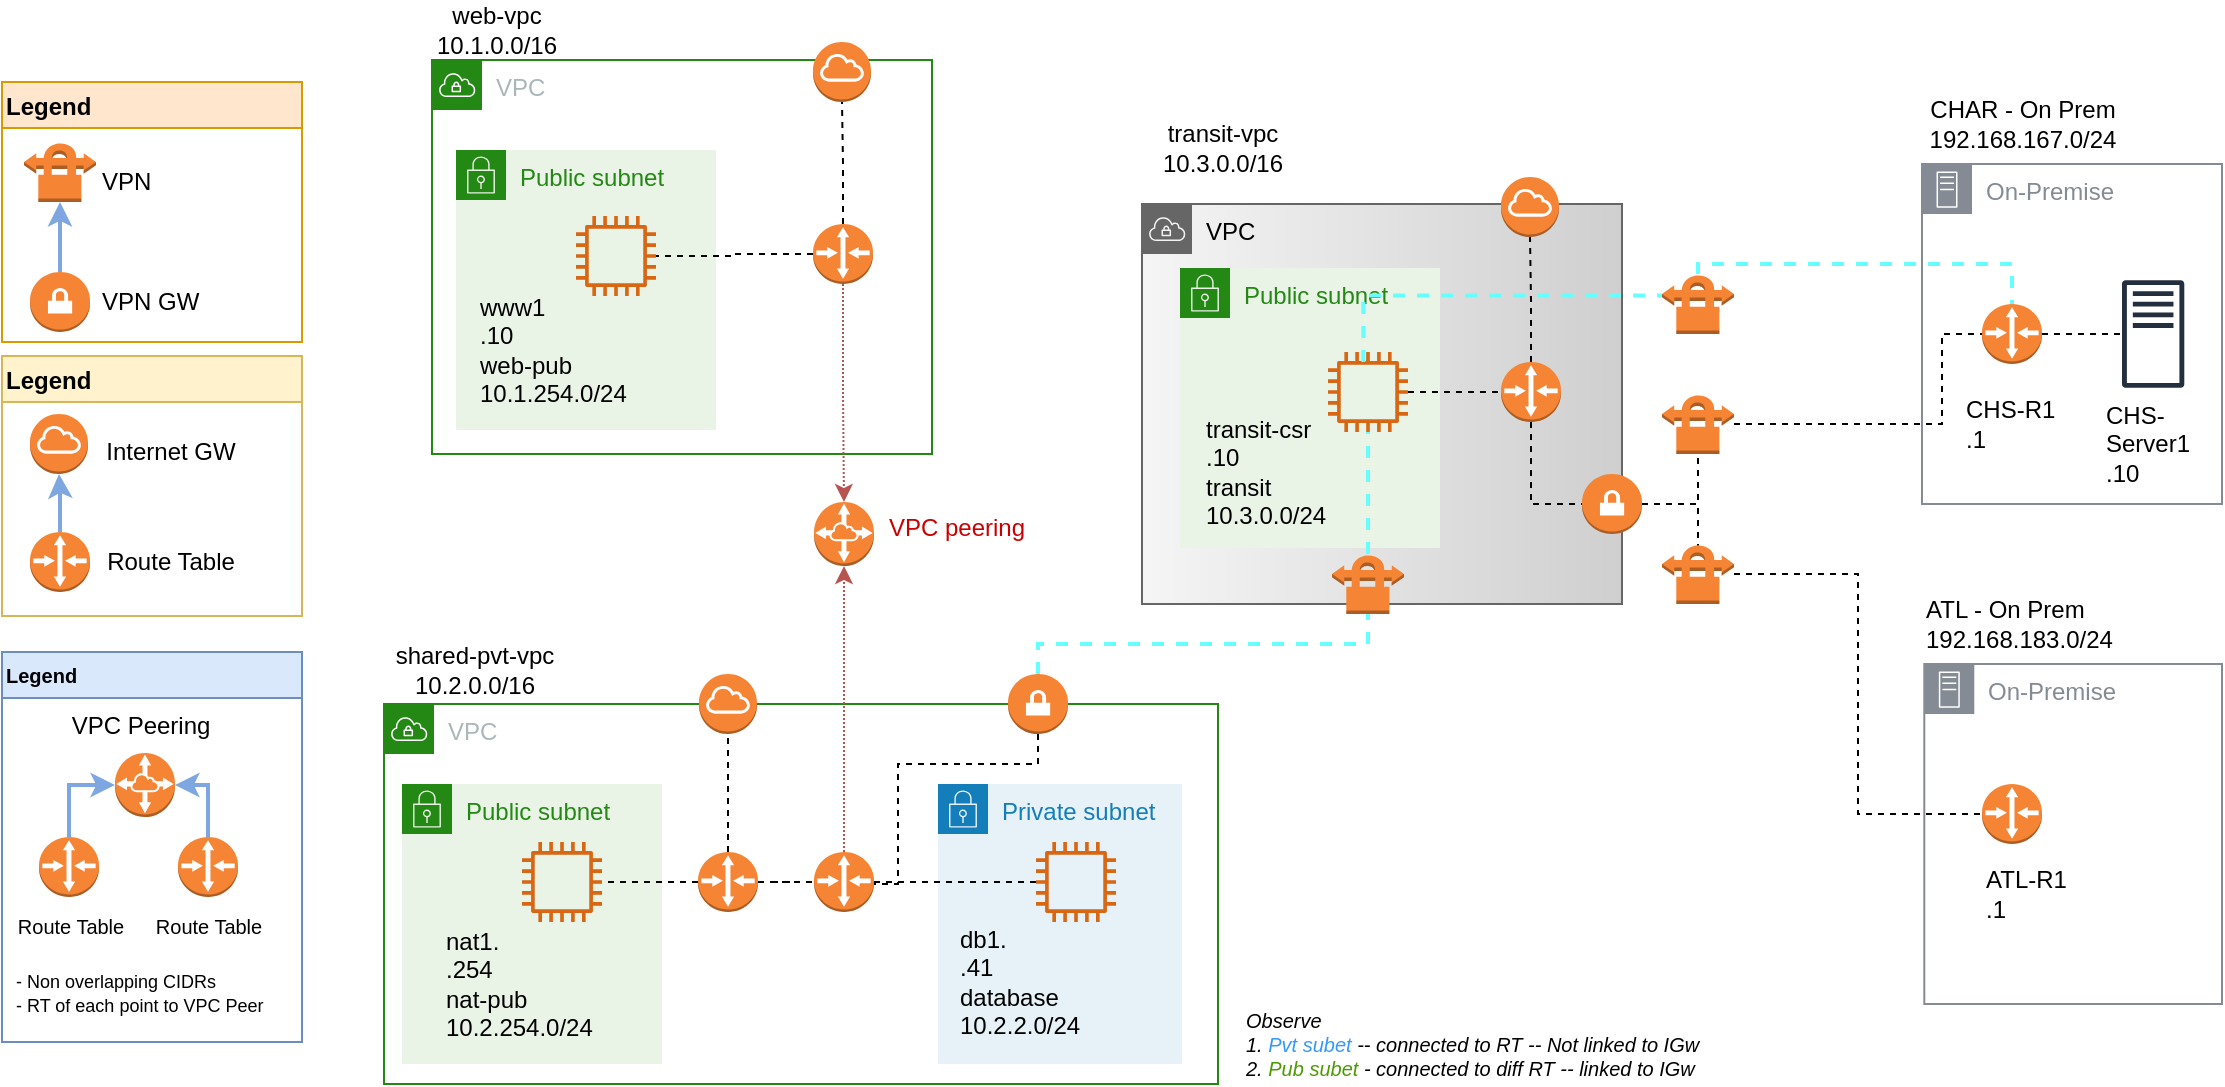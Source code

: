 <mxfile version="14.6.13" type="device"><diagram id="2Oh8EFU7L_QY4NRLZdNJ" name="Page-1"><mxGraphModel dx="992" dy="593" grid="1" gridSize="10" guides="1" tooltips="1" connect="1" arrows="1" fold="1" page="1" pageScale="1" pageWidth="827" pageHeight="1169" math="0" shadow="0"><root><mxCell id="0"/><mxCell id="1" parent="0"/><mxCell id="4XXF31JkX6dAyXzJNBhy-31" value="VPC" style="points=[[0,0],[0.25,0],[0.5,0],[0.75,0],[1,0],[1,0.25],[1,0.5],[1,0.75],[1,1],[0.75,1],[0.5,1],[0.25,1],[0,1],[0,0.75],[0,0.5],[0,0.25]];outlineConnect=0;html=1;whiteSpace=wrap;fontSize=12;fontStyle=0;shape=mxgraph.aws4.group;grIcon=mxgraph.aws4.group_vpc;strokeColor=#666666;verticalAlign=top;align=left;spacingLeft=30;dashed=0;fillColor=#f5f5f5;gradientDirection=east;gradientColor=#CFCFCF;" parent="1" vertex="1"><mxGeometry x="640" y="180" width="240" height="200" as="geometry"/></mxCell><mxCell id="4XXF31JkX6dAyXzJNBhy-118" value="Public subnet" style="points=[[0,0],[0.25,0],[0.5,0],[0.75,0],[1,0],[1,0.25],[1,0.5],[1,0.75],[1,1],[0.75,1],[0.5,1],[0.25,1],[0,1],[0,0.75],[0,0.5],[0,0.25]];outlineConnect=0;gradientColor=none;html=1;whiteSpace=wrap;fontSize=12;fontStyle=0;shape=mxgraph.aws4.group;grIcon=mxgraph.aws4.group_security_group;grStroke=0;strokeColor=#248814;fillColor=#E9F3E6;verticalAlign=top;align=left;spacingLeft=30;fontColor=#248814;dashed=0;" parent="1" vertex="1"><mxGeometry x="659" y="212" width="130" height="140" as="geometry"/></mxCell><mxCell id="4XXF31JkX6dAyXzJNBhy-96" value="Public subnet" style="points=[[0,0],[0.25,0],[0.5,0],[0.75,0],[1,0],[1,0.25],[1,0.5],[1,0.75],[1,1],[0.75,1],[0.5,1],[0.25,1],[0,1],[0,0.75],[0,0.5],[0,0.25]];outlineConnect=0;gradientColor=none;html=1;whiteSpace=wrap;fontSize=12;fontStyle=0;shape=mxgraph.aws4.group;grIcon=mxgraph.aws4.group_security_group;grStroke=0;strokeColor=#248814;fillColor=#E9F3E6;verticalAlign=top;align=left;spacingLeft=30;fontColor=#248814;dashed=0;" parent="1" vertex="1"><mxGeometry x="297" y="153" width="130" height="140" as="geometry"/></mxCell><mxCell id="4XXF31JkX6dAyXzJNBhy-3" value="VPC" style="points=[[0,0],[0.25,0],[0.5,0],[0.75,0],[1,0],[1,0.25],[1,0.5],[1,0.75],[1,1],[0.75,1],[0.5,1],[0.25,1],[0,1],[0,0.75],[0,0.5],[0,0.25]];outlineConnect=0;gradientColor=none;html=1;whiteSpace=wrap;fontSize=12;fontStyle=0;shape=mxgraph.aws4.group;grIcon=mxgraph.aws4.group_vpc;strokeColor=#248814;fillColor=none;verticalAlign=top;align=left;spacingLeft=30;fontColor=#AAB7B8;dashed=0;" parent="1" vertex="1"><mxGeometry x="261" y="430" width="417" height="190" as="geometry"/></mxCell><mxCell id="4XXF31JkX6dAyXzJNBhy-2" value="VPC" style="points=[[0,0],[0.25,0],[0.5,0],[0.75,0],[1,0],[1,0.25],[1,0.5],[1,0.75],[1,1],[0.75,1],[0.5,1],[0.25,1],[0,1],[0,0.75],[0,0.5],[0,0.25]];outlineConnect=0;gradientColor=none;html=1;whiteSpace=wrap;fontSize=12;fontStyle=0;shape=mxgraph.aws4.group;grIcon=mxgraph.aws4.group_vpc;strokeColor=#248814;fillColor=none;verticalAlign=top;align=left;spacingLeft=30;fontColor=#AAB7B8;dashed=0;" parent="1" vertex="1"><mxGeometry x="285" y="108" width="250" height="197" as="geometry"/></mxCell><mxCell id="4XXF31JkX6dAyXzJNBhy-4" value="web-vpc&lt;br&gt;10.1.0.0/16" style="text;html=1;align=center;verticalAlign=middle;resizable=0;points=[];autosize=1;strokeColor=none;" parent="1" vertex="1"><mxGeometry x="277" y="78" width="80" height="30" as="geometry"/></mxCell><mxCell id="4XXF31JkX6dAyXzJNBhy-5" value="shared-pvt-vpc&lt;br&gt;10.2.0.0/16" style="text;html=1;align=center;verticalAlign=middle;resizable=0;points=[];autosize=1;strokeColor=none;" parent="1" vertex="1"><mxGeometry x="261" y="397.5" width="90" height="30" as="geometry"/></mxCell><mxCell id="4XXF31JkX6dAyXzJNBhy-28" value="" style="edgeStyle=orthogonalEdgeStyle;rounded=0;orthogonalLoop=1;jettySize=auto;html=1;dashed=1;endArrow=none;endFill=0;" parent="1" source="4XXF31JkX6dAyXzJNBhy-8" target="4XXF31JkX6dAyXzJNBhy-97" edge="1"><mxGeometry relative="1" as="geometry"><mxPoint x="420" y="203" as="targetPoint"/></mxGeometry></mxCell><mxCell id="4XXF31JkX6dAyXzJNBhy-29" value="" style="edgeStyle=orthogonalEdgeStyle;rounded=0;orthogonalLoop=1;jettySize=auto;html=1;dashed=1;endArrow=none;endFill=0;" parent="1" source="4XXF31JkX6dAyXzJNBhy-8" target="4XXF31JkX6dAyXzJNBhy-10" edge="1"><mxGeometry relative="1" as="geometry"/></mxCell><mxCell id="4XXF31JkX6dAyXzJNBhy-113" style="edgeStyle=orthogonalEdgeStyle;rounded=0;jumpSize=3;orthogonalLoop=1;jettySize=auto;html=1;entryX=0.5;entryY=0;entryDx=0;entryDy=0;entryPerimeter=0;endArrow=classic;endFill=1;strokeColor=#b85450;strokeWidth=1;dashed=1;dashPattern=1 1;fillColor=#f8cecc;" parent="1" source="4XXF31JkX6dAyXzJNBhy-8" target="4XXF31JkX6dAyXzJNBhy-79" edge="1"><mxGeometry relative="1" as="geometry"/></mxCell><mxCell id="4XXF31JkX6dAyXzJNBhy-8" value="" style="outlineConnect=0;dashed=0;verticalLabelPosition=bottom;verticalAlign=top;align=center;html=1;shape=mxgraph.aws3.router;fillColor=#F58534;gradientColor=none;" parent="1" vertex="1"><mxGeometry x="475.5" y="190" width="30" height="30" as="geometry"/></mxCell><mxCell id="4XXF31JkX6dAyXzJNBhy-9" value="www1&lt;br&gt;.10&lt;br&gt;web-pub&lt;br&gt;10.1.254.0/24" style="text;html=1;align=left;verticalAlign=middle;resizable=0;points=[];autosize=1;strokeColor=none;" parent="1" vertex="1"><mxGeometry x="307" y="223" width="90" height="60" as="geometry"/></mxCell><mxCell id="4XXF31JkX6dAyXzJNBhy-10" value="" style="outlineConnect=0;dashed=0;verticalLabelPosition=bottom;verticalAlign=top;align=center;html=1;shape=mxgraph.aws3.internet_gateway;fillColor=#F58534;gradientColor=none;" parent="1" vertex="1"><mxGeometry x="475.5" y="99" width="29" height="30" as="geometry"/></mxCell><mxCell id="4XXF31JkX6dAyXzJNBhy-100" value="" style="edgeStyle=orthogonalEdgeStyle;rounded=0;jumpSize=3;orthogonalLoop=1;jettySize=auto;html=1;endArrow=classic;endFill=1;strokeWidth=2;entryX=0.5;entryY=1;entryDx=0;entryDy=0;entryPerimeter=0;strokeColor=#7EA6E0;" parent="1" source="4XXF31JkX6dAyXzJNBhy-17" target="4XXF31JkX6dAyXzJNBhy-36" edge="1"><mxGeometry relative="1" as="geometry"/></mxCell><mxCell id="4XXF31JkX6dAyXzJNBhy-17" value="" style="outlineConnect=0;dashed=0;verticalLabelPosition=bottom;verticalAlign=top;align=center;html=1;shape=mxgraph.aws3.vpn_gateway;fillColor=#F58534;gradientColor=none;" parent="1" vertex="1"><mxGeometry x="84" y="214" width="30" height="30" as="geometry"/></mxCell><mxCell id="4XXF31JkX6dAyXzJNBhy-18" value="VPN GW" style="text;html=1;align=left;verticalAlign=middle;resizable=0;points=[];autosize=1;strokeColor=none;" parent="1" vertex="1"><mxGeometry x="118" y="219" width="60" height="20" as="geometry"/></mxCell><mxCell id="4XXF31JkX6dAyXzJNBhy-23" value="" style="edgeStyle=orthogonalEdgeStyle;rounded=0;orthogonalLoop=1;jettySize=auto;html=1;dashed=1;endFill=0;endArrow=none;" parent="1" source="4XXF31JkX6dAyXzJNBhy-19" target="4XXF31JkX6dAyXzJNBhy-21" edge="1"><mxGeometry relative="1" as="geometry"><Array as="points"><mxPoint x="588" y="460"/><mxPoint x="518" y="460"/><mxPoint x="518" y="520"/></Array></mxGeometry></mxCell><mxCell id="4XXF31JkX6dAyXzJNBhy-70" style="edgeStyle=orthogonalEdgeStyle;rounded=0;orthogonalLoop=1;jettySize=auto;html=1;entryX=0.5;entryY=1;entryDx=0;entryDy=0;entryPerimeter=0;dashed=1;endArrow=none;endFill=0;strokeColor=#66FFFF;strokeWidth=2;exitX=0.5;exitY=0;exitDx=0;exitDy=0;exitPerimeter=0;" parent="1" source="4XXF31JkX6dAyXzJNBhy-19" target="4XXF31JkX6dAyXzJNBhy-69" edge="1"><mxGeometry relative="1" as="geometry"><Array as="points"><mxPoint x="588" y="400"/><mxPoint x="753" y="400"/></Array></mxGeometry></mxCell><mxCell id="4XXF31JkX6dAyXzJNBhy-19" value="" style="outlineConnect=0;dashed=0;verticalLabelPosition=bottom;verticalAlign=top;align=center;html=1;shape=mxgraph.aws3.vpn_gateway;fillColor=#F58534;gradientColor=none;" parent="1" vertex="1"><mxGeometry x="573" y="415" width="30" height="30" as="geometry"/></mxCell><mxCell id="4XXF31JkX6dAyXzJNBhy-24" value="" style="edgeStyle=orthogonalEdgeStyle;rounded=0;orthogonalLoop=1;jettySize=auto;html=1;endArrow=none;endFill=0;dashed=1;" parent="1" source="4XXF31JkX6dAyXzJNBhy-20" target="4XXF31JkX6dAyXzJNBhy-21" edge="1"><mxGeometry relative="1" as="geometry"/></mxCell><mxCell id="4XXF31JkX6dAyXzJNBhy-30" value="" style="edgeStyle=orthogonalEdgeStyle;rounded=0;orthogonalLoop=1;jettySize=auto;html=1;dashed=1;endArrow=none;endFill=0;" parent="1" source="4XXF31JkX6dAyXzJNBhy-20" target="4XXF31JkX6dAyXzJNBhy-22" edge="1"><mxGeometry relative="1" as="geometry"/></mxCell><mxCell id="4XXF31JkX6dAyXzJNBhy-20" value="" style="outlineConnect=0;dashed=0;verticalLabelPosition=bottom;verticalAlign=top;align=center;html=1;shape=mxgraph.aws3.router;fillColor=#F58534;gradientColor=none;" parent="1" vertex="1"><mxGeometry x="418" y="504" width="30" height="30" as="geometry"/></mxCell><mxCell id="4XXF31JkX6dAyXzJNBhy-112" style="edgeStyle=orthogonalEdgeStyle;rounded=0;jumpSize=3;orthogonalLoop=1;jettySize=auto;html=1;entryX=0.5;entryY=1;entryDx=0;entryDy=0;entryPerimeter=0;endArrow=classic;endFill=1;strokeWidth=1;strokeColor=#b85450;dashed=1;dashPattern=1 1;fillColor=#f8cecc;" parent="1" source="4XXF31JkX6dAyXzJNBhy-21" target="4XXF31JkX6dAyXzJNBhy-79" edge="1"><mxGeometry relative="1" as="geometry"/></mxCell><mxCell id="4XXF31JkX6dAyXzJNBhy-21" value="" style="outlineConnect=0;dashed=0;verticalLabelPosition=bottom;verticalAlign=top;align=center;html=1;shape=mxgraph.aws3.router;fillColor=#F58534;gradientColor=none;" parent="1" vertex="1"><mxGeometry x="476" y="504" width="30" height="30" as="geometry"/></mxCell><mxCell id="4XXF31JkX6dAyXzJNBhy-22" value="" style="outlineConnect=0;dashed=0;verticalLabelPosition=bottom;verticalAlign=top;align=center;html=1;shape=mxgraph.aws3.internet_gateway;fillColor=#F58534;gradientColor=none;" parent="1" vertex="1"><mxGeometry x="418.5" y="415" width="29" height="30" as="geometry"/></mxCell><mxCell id="4XXF31JkX6dAyXzJNBhy-32" value="transit-vpc&lt;br&gt;10.3.0.0/16" style="text;html=1;align=center;verticalAlign=middle;resizable=0;points=[];autosize=1;strokeColor=none;" parent="1" vertex="1"><mxGeometry x="640" y="136.5" width="80" height="30" as="geometry"/></mxCell><mxCell id="4XXF31JkX6dAyXzJNBhy-36" value="" style="outlineConnect=0;dashed=0;verticalLabelPosition=bottom;verticalAlign=top;align=center;html=1;shape=mxgraph.aws3.vpn_connection;fillColor=#F58534;gradientColor=none;" parent="1" vertex="1"><mxGeometry x="81" y="149" width="36" height="30" as="geometry"/></mxCell><mxCell id="4XXF31JkX6dAyXzJNBhy-37" value="VPN" style="text;html=1;align=left;verticalAlign=middle;resizable=0;points=[];autosize=1;strokeColor=none;" parent="1" vertex="1"><mxGeometry x="118" y="159" width="40" height="20" as="geometry"/></mxCell><mxCell id="4XXF31JkX6dAyXzJNBhy-68" style="edgeStyle=orthogonalEdgeStyle;rounded=0;orthogonalLoop=1;jettySize=auto;html=1;entryX=0;entryY=0.5;entryDx=0;entryDy=0;entryPerimeter=0;dashed=1;endArrow=none;endFill=0;" parent="1" source="4XXF31JkX6dAyXzJNBhy-39" target="4XXF31JkX6dAyXzJNBhy-47" edge="1"><mxGeometry relative="1" as="geometry"/></mxCell><mxCell id="4XXF31JkX6dAyXzJNBhy-39" value="" style="outlineConnect=0;dashed=0;verticalLabelPosition=bottom;verticalAlign=top;align=center;html=1;shape=mxgraph.aws3.vpn_connection;fillColor=#F58534;gradientColor=none;" parent="1" vertex="1"><mxGeometry x="900" y="350" width="36" height="30" as="geometry"/></mxCell><mxCell id="4XXF31JkX6dAyXzJNBhy-101" value="" style="edgeStyle=orthogonalEdgeStyle;rounded=0;jumpSize=3;orthogonalLoop=1;jettySize=auto;html=1;endArrow=classic;endFill=1;strokeColor=#7EA6E0;strokeWidth=2;entryX=0.5;entryY=1;entryDx=0;entryDy=0;entryPerimeter=0;" parent="1" source="4XXF31JkX6dAyXzJNBhy-40" target="4XXF31JkX6dAyXzJNBhy-49" edge="1"><mxGeometry relative="1" as="geometry"/></mxCell><mxCell id="4XXF31JkX6dAyXzJNBhy-40" value="" style="outlineConnect=0;dashed=0;verticalLabelPosition=bottom;verticalAlign=top;align=center;html=1;shape=mxgraph.aws3.router;fillColor=#F58534;gradientColor=none;" parent="1" vertex="1"><mxGeometry x="84" y="344" width="30" height="30" as="geometry"/></mxCell><mxCell id="4XXF31JkX6dAyXzJNBhy-41" value="Route Table" style="text;html=1;align=center;verticalAlign=middle;resizable=0;points=[];autosize=1;strokeColor=none;" parent="1" vertex="1"><mxGeometry x="114" y="349" width="80" height="20" as="geometry"/></mxCell><mxCell id="4XXF31JkX6dAyXzJNBhy-53" value="" style="edgeStyle=orthogonalEdgeStyle;rounded=0;orthogonalLoop=1;jettySize=auto;html=1;dashed=1;endArrow=none;endFill=0;" parent="1" source="4XXF31JkX6dAyXzJNBhy-42" target="4XXF31JkX6dAyXzJNBhy-51" edge="1"><mxGeometry relative="1" as="geometry"/></mxCell><mxCell id="4XXF31JkX6dAyXzJNBhy-54" value="" style="edgeStyle=orthogonalEdgeStyle;rounded=0;orthogonalLoop=1;jettySize=auto;html=1;dashed=1;endArrow=none;endFill=0;exitX=0.5;exitY=1;exitDx=0;exitDy=0;exitPerimeter=0;entryX=0;entryY=0.5;entryDx=0;entryDy=0;entryPerimeter=0;" parent="1" source="4XXF31JkX6dAyXzJNBhy-42" target="4XXF31JkX6dAyXzJNBhy-43" edge="1"><mxGeometry relative="1" as="geometry"/></mxCell><mxCell id="4XXF31JkX6dAyXzJNBhy-42" value="" style="outlineConnect=0;dashed=0;verticalLabelPosition=bottom;verticalAlign=top;align=center;html=1;shape=mxgraph.aws3.router;fillColor=#F58534;gradientColor=none;" parent="1" vertex="1"><mxGeometry x="819.5" y="259" width="30" height="30" as="geometry"/></mxCell><mxCell id="4XXF31JkX6dAyXzJNBhy-63" style="edgeStyle=orthogonalEdgeStyle;rounded=0;orthogonalLoop=1;jettySize=auto;html=1;entryX=0.5;entryY=0.025;entryDx=0;entryDy=0;entryPerimeter=0;dashed=1;endArrow=none;endFill=0;" parent="1" source="4XXF31JkX6dAyXzJNBhy-43" target="4XXF31JkX6dAyXzJNBhy-39" edge="1"><mxGeometry relative="1" as="geometry"/></mxCell><mxCell id="4XXF31JkX6dAyXzJNBhy-64" style="edgeStyle=orthogonalEdgeStyle;rounded=0;orthogonalLoop=1;jettySize=auto;html=1;entryX=0.5;entryY=1;entryDx=0;entryDy=0;entryPerimeter=0;dashed=1;endArrow=none;endFill=0;" parent="1" source="4XXF31JkX6dAyXzJNBhy-43" target="4XXF31JkX6dAyXzJNBhy-48" edge="1"><mxGeometry relative="1" as="geometry"/></mxCell><mxCell id="4XXF31JkX6dAyXzJNBhy-43" value="" style="outlineConnect=0;dashed=0;verticalLabelPosition=bottom;verticalAlign=top;align=center;html=1;shape=mxgraph.aws3.vpn_gateway;fillColor=#F58534;gradientColor=none;" parent="1" vertex="1"><mxGeometry x="860" y="315" width="30" height="30" as="geometry"/></mxCell><mxCell id="4XXF31JkX6dAyXzJNBhy-44" value="On-Premise" style="outlineConnect=0;gradientColor=none;html=1;whiteSpace=wrap;fontSize=12;fontStyle=0;shape=mxgraph.aws4.group;grIcon=mxgraph.aws4.group_on_premise;strokeColor=#858B94;fillColor=none;verticalAlign=top;align=left;spacingLeft=30;fontColor=#858B94;dashed=0;" parent="1" vertex="1"><mxGeometry x="1030" y="160" width="150" height="170" as="geometry"/></mxCell><mxCell id="4XXF31JkX6dAyXzJNBhy-59" value="" style="edgeStyle=orthogonalEdgeStyle;rounded=0;orthogonalLoop=1;jettySize=auto;html=1;dashed=1;endArrow=none;endFill=0;" parent="1" source="4XXF31JkX6dAyXzJNBhy-45" target="4XXF31JkX6dAyXzJNBhy-58" edge="1"><mxGeometry relative="1" as="geometry"/></mxCell><mxCell id="4XXF31JkX6dAyXzJNBhy-45" value="" style="outlineConnect=0;dashed=0;verticalLabelPosition=bottom;verticalAlign=top;align=center;html=1;shape=mxgraph.aws3.router;fillColor=#F58534;gradientColor=none;" parent="1" vertex="1"><mxGeometry x="1060" y="230" width="30" height="30" as="geometry"/></mxCell><mxCell id="4XXF31JkX6dAyXzJNBhy-46" value="On-Premise" style="outlineConnect=0;gradientColor=none;html=1;whiteSpace=wrap;fontSize=12;fontStyle=0;shape=mxgraph.aws4.group;grIcon=mxgraph.aws4.group_on_premise;strokeColor=#858B94;fillColor=none;verticalAlign=top;align=left;spacingLeft=30;fontColor=#858B94;dashed=0;" parent="1" vertex="1"><mxGeometry x="1031.15" y="410" width="148.85" height="170" as="geometry"/></mxCell><mxCell id="4XXF31JkX6dAyXzJNBhy-47" value="" style="outlineConnect=0;dashed=0;verticalLabelPosition=bottom;verticalAlign=top;align=center;html=1;shape=mxgraph.aws3.router;fillColor=#F58534;gradientColor=none;" parent="1" vertex="1"><mxGeometry x="1060" y="470" width="30" height="30" as="geometry"/></mxCell><mxCell id="4XXF31JkX6dAyXzJNBhy-60" style="edgeStyle=orthogonalEdgeStyle;rounded=0;orthogonalLoop=1;jettySize=auto;html=1;entryX=0;entryY=0.5;entryDx=0;entryDy=0;entryPerimeter=0;dashed=1;endArrow=none;endFill=0;" parent="1" source="4XXF31JkX6dAyXzJNBhy-48" target="4XXF31JkX6dAyXzJNBhy-45" edge="1"><mxGeometry relative="1" as="geometry"><Array as="points"><mxPoint x="1040" y="290"/><mxPoint x="1040" y="245"/></Array></mxGeometry></mxCell><mxCell id="4XXF31JkX6dAyXzJNBhy-48" value="" style="outlineConnect=0;dashed=0;verticalLabelPosition=bottom;verticalAlign=top;align=center;html=1;shape=mxgraph.aws3.vpn_connection;fillColor=#F58534;gradientColor=none;" parent="1" vertex="1"><mxGeometry x="900" y="275" width="36" height="30" as="geometry"/></mxCell><mxCell id="4XXF31JkX6dAyXzJNBhy-49" value="" style="outlineConnect=0;dashed=0;verticalLabelPosition=bottom;verticalAlign=top;align=center;html=1;shape=mxgraph.aws3.internet_gateway;fillColor=#F58534;gradientColor=none;" parent="1" vertex="1"><mxGeometry x="84" y="285" width="29" height="30" as="geometry"/></mxCell><mxCell id="4XXF31JkX6dAyXzJNBhy-50" value="Internet GW" style="text;html=1;align=center;verticalAlign=middle;resizable=0;points=[];autosize=1;strokeColor=none;" parent="1" vertex="1"><mxGeometry x="114" y="294" width="80" height="20" as="geometry"/></mxCell><mxCell id="4XXF31JkX6dAyXzJNBhy-51" value="" style="outlineConnect=0;dashed=0;verticalLabelPosition=bottom;verticalAlign=top;align=center;html=1;shape=mxgraph.aws3.internet_gateway;fillColor=#F58534;gradientColor=none;" parent="1" vertex="1"><mxGeometry x="819.5" y="166.5" width="29" height="30" as="geometry"/></mxCell><mxCell id="4XXF31JkX6dAyXzJNBhy-77" style="edgeStyle=orthogonalEdgeStyle;rounded=0;orthogonalLoop=1;jettySize=auto;html=1;entryX=0.5;entryY=0;entryDx=0;entryDy=0;entryPerimeter=0;endArrow=none;endFill=0;fillColor=#dae8fc;strokeWidth=2;jumpSize=3;dashed=1;strokeColor=#66FFFF;" parent="1" source="4XXF31JkX6dAyXzJNBhy-52" target="4XXF31JkX6dAyXzJNBhy-45" edge="1"><mxGeometry relative="1" as="geometry"><Array as="points"><mxPoint x="918" y="210"/><mxPoint x="1075" y="210"/></Array></mxGeometry></mxCell><mxCell id="4XXF31JkX6dAyXzJNBhy-52" value="" style="outlineConnect=0;dashed=0;verticalLabelPosition=bottom;verticalAlign=top;align=center;html=1;shape=mxgraph.aws3.vpn_connection;fillColor=#F58534;gradientColor=none;" parent="1" vertex="1"><mxGeometry x="900" y="215" width="36" height="30" as="geometry"/></mxCell><mxCell id="4XXF31JkX6dAyXzJNBhy-56" value="CHS-&lt;br&gt;Server1&lt;br&gt;.10" style="text;html=1;align=left;verticalAlign=middle;resizable=0;points=[];autosize=1;strokeColor=none;" parent="1" vertex="1"><mxGeometry x="1120" y="275" width="60" height="50" as="geometry"/></mxCell><mxCell id="4XXF31JkX6dAyXzJNBhy-57" value="CHS-R1&lt;br&gt;.1" style="text;html=1;align=left;verticalAlign=middle;resizable=0;points=[];autosize=1;strokeColor=none;" parent="1" vertex="1"><mxGeometry x="1050" y="275" width="60" height="30" as="geometry"/></mxCell><mxCell id="4XXF31JkX6dAyXzJNBhy-58" value="" style="outlineConnect=0;fontColor=#232F3E;gradientColor=none;fillColor=#232F3E;strokeColor=none;dashed=0;verticalLabelPosition=bottom;verticalAlign=top;align=center;html=1;fontSize=12;fontStyle=0;aspect=fixed;pointerEvents=1;shape=mxgraph.aws4.traditional_server;" parent="1" vertex="1"><mxGeometry x="1130" y="218" width="31.15" height="54" as="geometry"/></mxCell><mxCell id="4XXF31JkX6dAyXzJNBhy-65" value="ATL-R1&lt;br&gt;.1" style="text;html=1;align=left;verticalAlign=middle;resizable=0;points=[];autosize=1;strokeColor=none;" parent="1" vertex="1"><mxGeometry x="1060" y="510" width="60" height="30" as="geometry"/></mxCell><mxCell id="4XXF31JkX6dAyXzJNBhy-66" value="CHAR - On Prem&lt;br&gt;192.168.167.0/24" style="text;html=1;align=center;verticalAlign=middle;resizable=0;points=[];autosize=1;strokeColor=none;" parent="1" vertex="1"><mxGeometry x="1025" y="125" width="110" height="30" as="geometry"/></mxCell><mxCell id="4XXF31JkX6dAyXzJNBhy-67" value="ATL - On Prem&lt;br&gt;192.168.183.0/24" style="text;html=1;align=left;verticalAlign=middle;resizable=0;points=[];autosize=1;strokeColor=none;" parent="1" vertex="1"><mxGeometry x="1030" y="375" width="110" height="30" as="geometry"/></mxCell><mxCell id="4XXF31JkX6dAyXzJNBhy-72" value="" style="edgeStyle=orthogonalEdgeStyle;rounded=0;orthogonalLoop=1;jettySize=auto;html=1;dashed=1;endArrow=none;endFill=0;strokeColor=#66FFFF;strokeWidth=2;" parent="1" source="4XXF31JkX6dAyXzJNBhy-69" target="4XXF31JkX6dAyXzJNBhy-119" edge="1"><mxGeometry relative="1" as="geometry"><mxPoint x="752.408" y="298.384" as="targetPoint"/></mxGeometry></mxCell><mxCell id="4XXF31JkX6dAyXzJNBhy-69" value="" style="outlineConnect=0;dashed=0;verticalLabelPosition=bottom;verticalAlign=top;align=center;html=1;shape=mxgraph.aws3.vpn_connection;fillColor=#F58534;gradientColor=none;" parent="1" vertex="1"><mxGeometry x="735" y="355" width="36" height="30" as="geometry"/></mxCell><mxCell id="4XXF31JkX6dAyXzJNBhy-73" value="" style="edgeStyle=orthogonalEdgeStyle;rounded=0;orthogonalLoop=1;jettySize=auto;html=1;dashed=1;endArrow=none;endFill=0;" parent="1" source="4XXF31JkX6dAyXzJNBhy-119" target="4XXF31JkX6dAyXzJNBhy-42" edge="1"><mxGeometry relative="1" as="geometry"><mxPoint x="779" y="274" as="sourcePoint"/></mxGeometry></mxCell><mxCell id="4XXF31JkX6dAyXzJNBhy-79" value="" style="outlineConnect=0;dashed=0;verticalLabelPosition=bottom;verticalAlign=top;align=center;html=1;shape=mxgraph.aws3.vpc_peering;fillColor=#F58534;gradientColor=none;" parent="1" vertex="1"><mxGeometry x="476" y="329" width="30" height="32" as="geometry"/></mxCell><mxCell id="4XXF31JkX6dAyXzJNBhy-93" value="Public subnet" style="points=[[0,0],[0.25,0],[0.5,0],[0.75,0],[1,0],[1,0.25],[1,0.5],[1,0.75],[1,1],[0.75,1],[0.5,1],[0.25,1],[0,1],[0,0.75],[0,0.5],[0,0.25]];outlineConnect=0;gradientColor=none;html=1;whiteSpace=wrap;fontSize=12;fontStyle=0;shape=mxgraph.aws4.group;grIcon=mxgraph.aws4.group_security_group;grStroke=0;strokeColor=#248814;fillColor=#E9F3E6;verticalAlign=top;align=left;spacingLeft=30;fontColor=#248814;dashed=0;" parent="1" vertex="1"><mxGeometry x="270" y="470" width="130" height="140" as="geometry"/></mxCell><mxCell id="4XXF31JkX6dAyXzJNBhy-94" value="Private subnet" style="points=[[0,0],[0.25,0],[0.5,0],[0.75,0],[1,0],[1,0.25],[1,0.5],[1,0.75],[1,1],[0.75,1],[0.5,1],[0.25,1],[0,1],[0,0.75],[0,0.5],[0,0.25]];outlineConnect=0;gradientColor=none;html=1;whiteSpace=wrap;fontSize=12;fontStyle=0;shape=mxgraph.aws4.group;grIcon=mxgraph.aws4.group_security_group;grStroke=0;strokeColor=#147EBA;fillColor=#E6F2F8;verticalAlign=top;align=left;spacingLeft=30;fontColor=#147EBA;dashed=0;" parent="1" vertex="1"><mxGeometry x="538" y="470" width="122" height="140" as="geometry"/></mxCell><mxCell id="4XXF31JkX6dAyXzJNBhy-86" value="" style="outlineConnect=0;fontColor=#232F3E;gradientColor=none;fillColor=#D86613;strokeColor=none;dashed=0;verticalLabelPosition=bottom;verticalAlign=top;align=center;html=1;fontSize=12;fontStyle=0;aspect=fixed;pointerEvents=1;shape=mxgraph.aws4.instance2;" parent="1" vertex="1"><mxGeometry x="330" y="499" width="40" height="40" as="geometry"/></mxCell><mxCell id="4XXF31JkX6dAyXzJNBhy-87" value="nat1.&lt;br&gt;.254&lt;br&gt;nat-pub&lt;br&gt;10.2.254.0/24" style="text;html=1;align=left;verticalAlign=middle;resizable=0;points=[];autosize=1;strokeColor=none;" parent="1" vertex="1"><mxGeometry x="290" y="540" width="90" height="60" as="geometry"/></mxCell><mxCell id="4XXF31JkX6dAyXzJNBhy-25" value="" style="edgeStyle=orthogonalEdgeStyle;rounded=0;orthogonalLoop=1;jettySize=auto;html=1;dashed=1;endFill=0;endArrow=none;" parent="1" source="4XXF31JkX6dAyXzJNBhy-20" target="4XXF31JkX6dAyXzJNBhy-86" edge="1"><mxGeometry relative="1" as="geometry"><mxPoint x="382" y="519" as="targetPoint"/></mxGeometry></mxCell><mxCell id="4XXF31JkX6dAyXzJNBhy-95" value="" style="outlineConnect=0;fontColor=#232F3E;gradientColor=none;fillColor=#D86613;strokeColor=none;dashed=0;verticalLabelPosition=bottom;verticalAlign=top;align=center;html=1;fontSize=12;fontStyle=0;aspect=fixed;pointerEvents=1;shape=mxgraph.aws4.instance2;" parent="1" vertex="1"><mxGeometry x="587" y="499" width="40" height="40" as="geometry"/></mxCell><mxCell id="4XXF31JkX6dAyXzJNBhy-90" value="db1.&lt;br&gt;.41&lt;br&gt;database&lt;br&gt;10.2.2.0/24" style="text;html=1;align=left;verticalAlign=middle;resizable=0;points=[];autosize=1;strokeColor=none;" parent="1" vertex="1"><mxGeometry x="547" y="539" width="80" height="60" as="geometry"/></mxCell><mxCell id="4XXF31JkX6dAyXzJNBhy-26" value="" style="edgeStyle=orthogonalEdgeStyle;rounded=0;orthogonalLoop=1;jettySize=auto;html=1;dashed=1;endFill=0;endArrow=none;" parent="1" source="4XXF31JkX6dAyXzJNBhy-21" target="4XXF31JkX6dAyXzJNBhy-95" edge="1"><mxGeometry relative="1" as="geometry"><mxPoint x="576.5" y="519" as="targetPoint"/></mxGeometry></mxCell><mxCell id="4XXF31JkX6dAyXzJNBhy-97" value="" style="outlineConnect=0;fontColor=#232F3E;gradientColor=none;fillColor=#D86613;strokeColor=none;dashed=0;verticalLabelPosition=bottom;verticalAlign=top;align=center;html=1;fontSize=12;fontStyle=0;aspect=fixed;pointerEvents=1;shape=mxgraph.aws4.instance2;" parent="1" vertex="1"><mxGeometry x="357" y="186" width="40" height="40" as="geometry"/></mxCell><mxCell id="4XXF31JkX6dAyXzJNBhy-98" value="" style="outlineConnect=0;dashed=0;verticalLabelPosition=bottom;verticalAlign=top;align=center;html=1;shape=mxgraph.aws3.vpc_peering;fillColor=#F58534;gradientColor=none;" parent="1" vertex="1"><mxGeometry x="126.5" y="454.5" width="30" height="32" as="geometry"/></mxCell><mxCell id="4XXF31JkX6dAyXzJNBhy-99" value="VPC Peering" style="text;html=1;align=center;verticalAlign=middle;resizable=0;points=[];autosize=1;strokeColor=none;" parent="1" vertex="1"><mxGeometry x="99" y="431" width="80" height="20" as="geometry"/></mxCell><mxCell id="4XXF31JkX6dAyXzJNBhy-104" style="edgeStyle=orthogonalEdgeStyle;rounded=0;jumpSize=3;orthogonalLoop=1;jettySize=auto;html=1;entryX=0;entryY=0.5;entryDx=0;entryDy=0;entryPerimeter=0;endArrow=classic;endFill=1;strokeColor=#7EA6E0;strokeWidth=2;exitX=0.5;exitY=0;exitDx=0;exitDy=0;exitPerimeter=0;" parent="1" source="4XXF31JkX6dAyXzJNBhy-102" target="4XXF31JkX6dAyXzJNBhy-98" edge="1"><mxGeometry relative="1" as="geometry"><Array as="points"><mxPoint x="104" y="470"/></Array></mxGeometry></mxCell><mxCell id="4XXF31JkX6dAyXzJNBhy-102" value="&lt;font style=&quot;font-size: 10px&quot;&gt;Route Table&lt;/font&gt;" style="outlineConnect=0;dashed=0;verticalLabelPosition=bottom;verticalAlign=top;align=center;html=1;shape=mxgraph.aws3.router;fillColor=#F58534;gradientColor=none;" parent="1" vertex="1"><mxGeometry x="88.5" y="496.5" width="30" height="30" as="geometry"/></mxCell><mxCell id="4XXF31JkX6dAyXzJNBhy-105" style="edgeStyle=orthogonalEdgeStyle;rounded=0;jumpSize=3;orthogonalLoop=1;jettySize=auto;html=1;entryX=1;entryY=0.5;entryDx=0;entryDy=0;entryPerimeter=0;endArrow=classic;endFill=1;strokeColor=#7EA6E0;strokeWidth=2;exitX=0.5;exitY=0;exitDx=0;exitDy=0;exitPerimeter=0;" parent="1" source="4XXF31JkX6dAyXzJNBhy-103" target="4XXF31JkX6dAyXzJNBhy-98" edge="1"><mxGeometry relative="1" as="geometry"><Array as="points"><mxPoint x="173" y="470"/></Array></mxGeometry></mxCell><mxCell id="4XXF31JkX6dAyXzJNBhy-108" value="Legend" style="swimlane;align=left;fillColor=#ffe6cc;strokeColor=#d79b00;" parent="1" vertex="1"><mxGeometry x="70" y="119" width="150" height="130" as="geometry"/></mxCell><mxCell id="4XXF31JkX6dAyXzJNBhy-109" value="Legend" style="swimlane;align=left;fillColor=#fff2cc;strokeColor=#d6b656;" parent="1" vertex="1"><mxGeometry x="70" y="256" width="150" height="130" as="geometry"/></mxCell><mxCell id="4XXF31JkX6dAyXzJNBhy-110" value="Legend" style="swimlane;align=left;fillColor=#dae8fc;strokeColor=#6c8ebf;fontSize=10;" parent="1" vertex="1"><mxGeometry x="70" y="404" width="150" height="195" as="geometry"/></mxCell><mxCell id="4XXF31JkX6dAyXzJNBhy-103" value="&lt;font style=&quot;font-size: 10px&quot;&gt;Route Table&lt;/font&gt;" style="outlineConnect=0;dashed=0;verticalLabelPosition=bottom;verticalAlign=top;align=center;html=1;shape=mxgraph.aws3.router;fillColor=#F58534;gradientColor=none;" parent="4XXF31JkX6dAyXzJNBhy-110" vertex="1"><mxGeometry x="88" y="92.5" width="30" height="30" as="geometry"/></mxCell><mxCell id="4XXF31JkX6dAyXzJNBhy-121" value="&lt;font style=&quot;font-size: 9px&quot;&gt;- Non overlapping CIDRs&lt;br&gt;- RT of each point to VPC Peer&lt;/font&gt;" style="text;html=1;align=left;verticalAlign=middle;resizable=0;points=[];autosize=1;strokeColor=none;fontSize=10;fontColor=#000000;" parent="4XXF31JkX6dAyXzJNBhy-110" vertex="1"><mxGeometry x="5" y="155" width="140" height="30" as="geometry"/></mxCell><mxCell id="4XXF31JkX6dAyXzJNBhy-114" value="VPC peering" style="text;html=1;align=center;verticalAlign=middle;resizable=0;points=[];autosize=1;strokeColor=none;fontColor=#CC0000;" parent="1" vertex="1"><mxGeometry x="507" y="332" width="80" height="20" as="geometry"/></mxCell><mxCell id="4XXF31JkX6dAyXzJNBhy-119" value="" style="outlineConnect=0;fontColor=#232F3E;gradientColor=none;fillColor=#D86613;strokeColor=none;dashed=0;verticalLabelPosition=bottom;verticalAlign=top;align=center;html=1;fontSize=12;fontStyle=0;aspect=fixed;pointerEvents=1;shape=mxgraph.aws4.instance2;" parent="1" vertex="1"><mxGeometry x="733" y="254" width="40" height="40" as="geometry"/></mxCell><mxCell id="4XXF31JkX6dAyXzJNBhy-117" value="transit-csr&lt;br&gt;.10&lt;br&gt;transit&lt;br&gt;10.3.0.0/24" style="text;html=1;align=left;verticalAlign=middle;resizable=0;points=[];autosize=1;strokeColor=none;" parent="1" vertex="1"><mxGeometry x="670" y="284" width="80" height="60" as="geometry"/></mxCell><mxCell id="4XXF31JkX6dAyXzJNBhy-120" value="Observe&amp;nbsp;&lt;br style=&quot;font-size: 10px&quot;&gt;1.&lt;font color=&quot;#3399ff&quot;&gt; Pvt subet &lt;/font&gt;-- connected to RT -- Not linked to IGw&lt;br style=&quot;font-size: 10px&quot;&gt;2. &lt;font color=&quot;#4d9900&quot;&gt;Pub subet&lt;/font&gt; - connected to diff RT -- linked to IGw" style="text;html=1;align=left;verticalAlign=middle;resizable=0;points=[];autosize=1;strokeColor=none;fontSize=10;fontStyle=2" parent="1" vertex="1"><mxGeometry x="690" y="580" width="240" height="40" as="geometry"/></mxCell><mxCell id="4XXF31JkX6dAyXzJNBhy-76" style="edgeStyle=orthogonalEdgeStyle;rounded=0;orthogonalLoop=1;jettySize=auto;html=1;entryX=0;entryY=0.36;entryDx=0;entryDy=0;entryPerimeter=0;dashed=1;endArrow=none;endFill=0;fillColor=#d5e8d4;strokeWidth=2;strokeColor=#66FFFF;exitX=0.442;exitY=0.124;exitDx=0;exitDy=0;exitPerimeter=0;" parent="1" source="4XXF31JkX6dAyXzJNBhy-119" target="4XXF31JkX6dAyXzJNBhy-52" edge="1"><mxGeometry relative="1" as="geometry"><mxPoint x="755" y="250" as="sourcePoint"/><Array as="points"><mxPoint x="751" y="226"/></Array></mxGeometry></mxCell></root></mxGraphModel></diagram></mxfile>